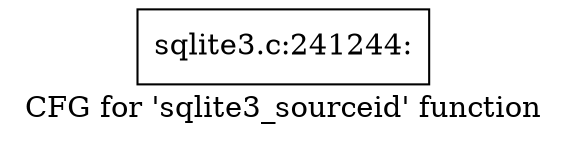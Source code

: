 digraph "CFG for 'sqlite3_sourceid' function" {
	label="CFG for 'sqlite3_sourceid' function";

	Node0x55c0f4fcae60 [shape=record,label="{sqlite3.c:241244:}"];
}

